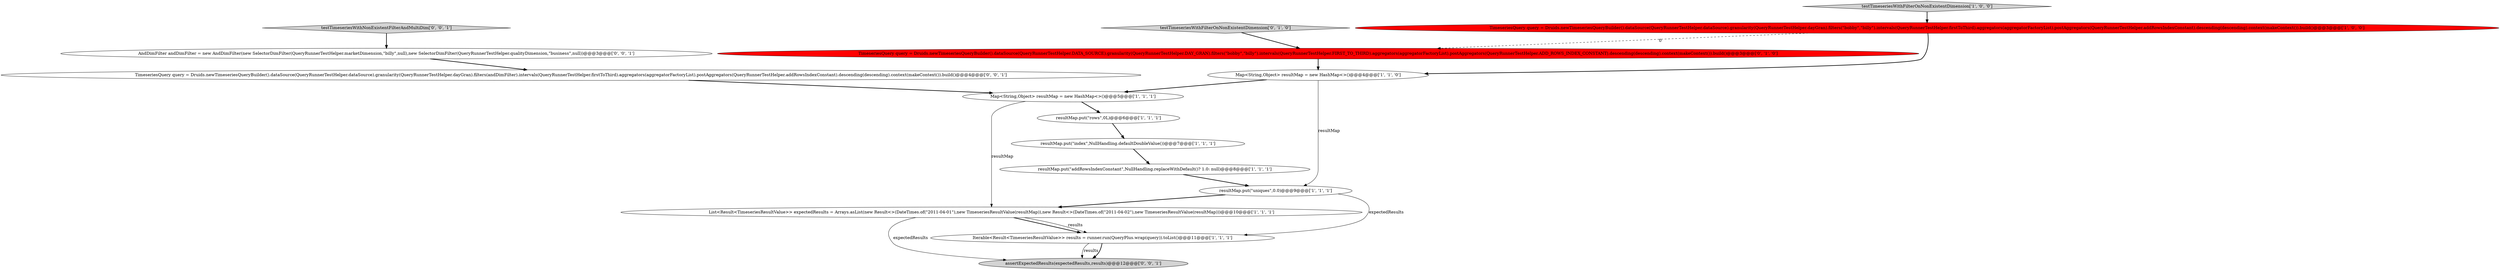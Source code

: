 digraph {
1 [style = filled, label = "TimeseriesQuery query = Druids.newTimeseriesQueryBuilder().dataSource(QueryRunnerTestHelper.dataSource).granularity(QueryRunnerTestHelper.dayGran).filters(\"bobby\",\"billy\").intervals(QueryRunnerTestHelper.firstToThird).aggregators(aggregatorFactoryList).postAggregators(QueryRunnerTestHelper.addRowsIndexConstant).descending(descending).context(makeContext()).build()@@@3@@@['1', '0', '0']", fillcolor = red, shape = ellipse image = "AAA1AAABBB1BBB"];
11 [style = filled, label = "TimeseriesQuery query = Druids.newTimeseriesQueryBuilder().dataSource(QueryRunnerTestHelper.DATA_SOURCE).granularity(QueryRunnerTestHelper.DAY_GRAN).filters(\"bobby\",\"billy\").intervals(QueryRunnerTestHelper.FIRST_TO_THIRD).aggregators(aggregatorFactoryList).postAggregators(QueryRunnerTestHelper.ADD_ROWS_INDEX_CONSTANT).descending(descending).context(makeContext()).build()@@@3@@@['0', '1', '0']", fillcolor = red, shape = ellipse image = "AAA1AAABBB2BBB"];
6 [style = filled, label = "resultMap.put(\"addRowsIndexConstant\",NullHandling.replaceWithDefault()? 1.0: null)@@@8@@@['1', '1', '1']", fillcolor = white, shape = ellipse image = "AAA0AAABBB1BBB"];
0 [style = filled, label = "resultMap.put(\"index\",NullHandling.defaultDoubleValue())@@@7@@@['1', '1', '1']", fillcolor = white, shape = ellipse image = "AAA0AAABBB1BBB"];
9 [style = filled, label = "Map<String,Object> resultMap = new HashMap<>()@@@5@@@['1', '1', '1']", fillcolor = white, shape = ellipse image = "AAA0AAABBB1BBB"];
13 [style = filled, label = "assertExpectedResults(expectedResults,results)@@@12@@@['0', '0', '1']", fillcolor = lightgray, shape = ellipse image = "AAA0AAABBB3BBB"];
8 [style = filled, label = "Map<String,Object> resultMap = new HashMap<>()@@@4@@@['1', '1', '0']", fillcolor = white, shape = ellipse image = "AAA0AAABBB1BBB"];
2 [style = filled, label = "resultMap.put(\"uniques\",0.0)@@@9@@@['1', '1', '1']", fillcolor = white, shape = ellipse image = "AAA0AAABBB1BBB"];
10 [style = filled, label = "testTimeseriesWithFilterOnNonExistentDimension['0', '1', '0']", fillcolor = lightgray, shape = diamond image = "AAA0AAABBB2BBB"];
12 [style = filled, label = "TimeseriesQuery query = Druids.newTimeseriesQueryBuilder().dataSource(QueryRunnerTestHelper.dataSource).granularity(QueryRunnerTestHelper.dayGran).filters(andDimFilter).intervals(QueryRunnerTestHelper.firstToThird).aggregators(aggregatorFactoryList).postAggregators(QueryRunnerTestHelper.addRowsIndexConstant).descending(descending).context(makeContext()).build()@@@4@@@['0', '0', '1']", fillcolor = white, shape = ellipse image = "AAA0AAABBB3BBB"];
3 [style = filled, label = "Iterable<Result<TimeseriesResultValue>> results = runner.run(QueryPlus.wrap(query)).toList()@@@11@@@['1', '1', '1']", fillcolor = white, shape = ellipse image = "AAA0AAABBB1BBB"];
4 [style = filled, label = "testTimeseriesWithFilterOnNonExistentDimension['1', '0', '0']", fillcolor = lightgray, shape = diamond image = "AAA0AAABBB1BBB"];
14 [style = filled, label = "testTimeseriesWithNonExistentFilterAndMultiDim['0', '0', '1']", fillcolor = lightgray, shape = diamond image = "AAA0AAABBB3BBB"];
7 [style = filled, label = "List<Result<TimeseriesResultValue>> expectedResults = Arrays.asList(new Result<>(DateTimes.of(\"2011-04-01\"),new TimeseriesResultValue(resultMap)),new Result<>(DateTimes.of(\"2011-04-02\"),new TimeseriesResultValue(resultMap)))@@@10@@@['1', '1', '1']", fillcolor = white, shape = ellipse image = "AAA0AAABBB1BBB"];
15 [style = filled, label = "AndDimFilter andDimFilter = new AndDimFilter(new SelectorDimFilter(QueryRunnerTestHelper.marketDimension,\"billy\",null),new SelectorDimFilter(QueryRunnerTestHelper.qualityDimension,\"business\",null))@@@3@@@['0', '0', '1']", fillcolor = white, shape = ellipse image = "AAA0AAABBB3BBB"];
5 [style = filled, label = "resultMap.put(\"rows\",0L)@@@6@@@['1', '1', '1']", fillcolor = white, shape = ellipse image = "AAA0AAABBB1BBB"];
2->3 [style = solid, label="expectedResults"];
3->13 [style = solid, label="results"];
1->8 [style = bold, label=""];
0->6 [style = bold, label=""];
12->9 [style = bold, label=""];
7->3 [style = bold, label=""];
6->2 [style = bold, label=""];
5->0 [style = bold, label=""];
1->11 [style = dashed, label="0"];
7->13 [style = solid, label="expectedResults"];
8->9 [style = bold, label=""];
9->5 [style = bold, label=""];
3->13 [style = bold, label=""];
11->8 [style = bold, label=""];
14->15 [style = bold, label=""];
4->1 [style = bold, label=""];
15->12 [style = bold, label=""];
2->7 [style = bold, label=""];
8->2 [style = solid, label="resultMap"];
7->3 [style = solid, label="results"];
9->7 [style = solid, label="resultMap"];
10->11 [style = bold, label=""];
}
